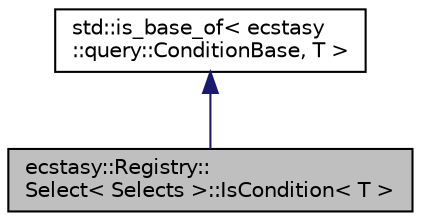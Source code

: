 digraph "ecstasy::Registry::Select&lt; Selects &gt;::IsCondition&lt; T &gt;"
{
 // LATEX_PDF_SIZE
  edge [fontname="Helvetica",fontsize="10",labelfontname="Helvetica",labelfontsize="10"];
  node [fontname="Helvetica",fontsize="10",shape=record];
  Node1 [label="ecstasy::Registry::\lSelect\< Selects \>::IsCondition\< T \>",height=0.2,width=0.4,color="black", fillcolor="grey75", style="filled", fontcolor="black",tooltip="Test whether a given type is a condition."];
  Node2 -> Node1 [dir="back",color="midnightblue",fontsize="10",style="solid",fontname="Helvetica"];
  Node2 [label="std::is_base_of\< ecstasy\l::query::ConditionBase, T \>",height=0.2,width=0.4,color="black", fillcolor="white", style="filled",URL="/home/runner/work/ecstasy/ecstasy/doc/external/cppreference-doxygen-web.tag.xml$cpp/types/is_base_of.html",tooltip=" "];
}
